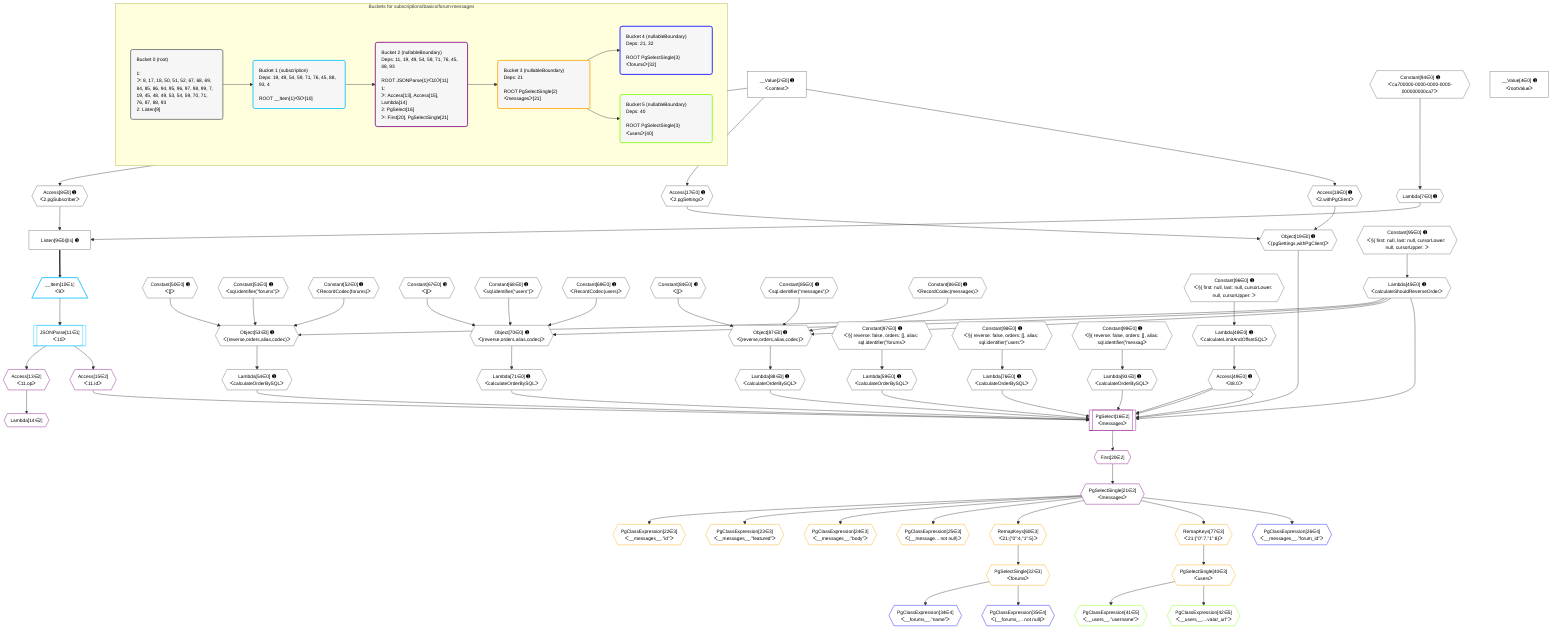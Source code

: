 %%{init: {'themeVariables': { 'fontSize': '12px'}}}%%
graph TD
    classDef path fill:#eee,stroke:#000,color:#000
    classDef plan fill:#fff,stroke-width:1px,color:#000
    classDef itemplan fill:#fff,stroke-width:2px,color:#000
    classDef unbatchedplan fill:#dff,stroke-width:1px,color:#000
    classDef sideeffectplan fill:#fcc,stroke-width:2px,color:#000
    classDef bucket fill:#f6f6f6,color:#000,stroke-width:2px,text-align:left


    %% plan dependencies
    Object53{{"Object[53∈0] ➊<br />ᐸ{reverse,orders,alias,codec}ᐳ"}}:::plan
    Lambda45{{"Lambda[45∈0] ➊<br />ᐸcalculateShouldReverseOrderᐳ"}}:::plan
    Constant50{{"Constant[50∈0] ➊<br />ᐸ[]ᐳ"}}:::plan
    Constant51{{"Constant[51∈0] ➊<br />ᐸsql.identifier(”forums”)ᐳ"}}:::plan
    Constant52{{"Constant[52∈0] ➊<br />ᐸRecordCodec(forums)ᐳ"}}:::plan
    Lambda45 & Constant50 & Constant51 & Constant52 --> Object53
    Object70{{"Object[70∈0] ➊<br />ᐸ{reverse,orders,alias,codec}ᐳ"}}:::plan
    Constant67{{"Constant[67∈0] ➊<br />ᐸ[]ᐳ"}}:::plan
    Constant68{{"Constant[68∈0] ➊<br />ᐸsql.identifier(”users”)ᐳ"}}:::plan
    Constant69{{"Constant[69∈0] ➊<br />ᐸRecordCodec(users)ᐳ"}}:::plan
    Lambda45 & Constant67 & Constant68 & Constant69 --> Object70
    Object87{{"Object[87∈0] ➊<br />ᐸ{reverse,orders,alias,codec}ᐳ"}}:::plan
    Constant84{{"Constant[84∈0] ➊<br />ᐸ[]ᐳ"}}:::plan
    Constant85{{"Constant[85∈0] ➊<br />ᐸsql.identifier(”messages”)ᐳ"}}:::plan
    Constant86{{"Constant[86∈0] ➊<br />ᐸRecordCodec(messages)ᐳ"}}:::plan
    Lambda45 & Constant84 & Constant85 & Constant86 --> Object87
    Listen9["Listen[9∈0@s] ➊"]:::plan
    Access8{{"Access[8∈0] ➊<br />ᐸ2.pgSubscriberᐳ"}}:::plan
    Lambda7{{"Lambda[7∈0] ➊"}}:::plan
    Access8 & Lambda7 --> Listen9
    Object19{{"Object[19∈0] ➊<br />ᐸ{pgSettings,withPgClient}ᐳ"}}:::plan
    Access17{{"Access[17∈0] ➊<br />ᐸ2.pgSettingsᐳ"}}:::plan
    Access18{{"Access[18∈0] ➊<br />ᐸ2.withPgClientᐳ"}}:::plan
    Access17 & Access18 --> Object19
    Constant94{{"Constant[94∈0] ➊<br />ᐸ'ca700000-0000-0000-0000-000000000ca7'ᐳ"}}:::plan
    Constant94 --> Lambda7
    __Value2["__Value[2∈0] ➊<br />ᐸcontextᐳ"]:::plan
    __Value2 --> Access8
    __Value2 --> Access17
    __Value2 --> Access18
    Constant95{{"Constant[95∈0] ➊<br />ᐸ§{ first: null, last: null, cursorLower: null, cursorUpper: ᐳ"}}:::plan
    Constant95 --> Lambda45
    Lambda48{{"Lambda[48∈0] ➊<br />ᐸcalculateLimitAndOffsetSQLᐳ"}}:::plan
    Constant96{{"Constant[96∈0] ➊<br />ᐸ§{ first: null, last: null, cursorLower: null, cursorUpper: ᐳ"}}:::plan
    Constant96 --> Lambda48
    Access49{{"Access[49∈0] ➊<br />ᐸ48.0ᐳ"}}:::plan
    Lambda48 --> Access49
    Lambda54{{"Lambda[54∈0] ➊<br />ᐸcalculateOrderBySQLᐳ"}}:::plan
    Object53 --> Lambda54
    Lambda59{{"Lambda[59∈0] ➊<br />ᐸcalculateOrderBySQLᐳ"}}:::plan
    Constant97{{"Constant[97∈0] ➊<br />ᐸ§{ reverse: false, orders: [], alias: sql.identifier(”forumsᐳ"}}:::plan
    Constant97 --> Lambda59
    Lambda71{{"Lambda[71∈0] ➊<br />ᐸcalculateOrderBySQLᐳ"}}:::plan
    Object70 --> Lambda71
    Lambda76{{"Lambda[76∈0] ➊<br />ᐸcalculateOrderBySQLᐳ"}}:::plan
    Constant98{{"Constant[98∈0] ➊<br />ᐸ§{ reverse: false, orders: [], alias: sql.identifier(”users”ᐳ"}}:::plan
    Constant98 --> Lambda76
    Lambda88{{"Lambda[88∈0] ➊<br />ᐸcalculateOrderBySQLᐳ"}}:::plan
    Object87 --> Lambda88
    Lambda93{{"Lambda[93∈0] ➊<br />ᐸcalculateOrderBySQLᐳ"}}:::plan
    Constant99{{"Constant[99∈0] ➊<br />ᐸ§{ reverse: false, orders: [], alias: sql.identifier(”messagᐳ"}}:::plan
    Constant99 --> Lambda93
    __Value4["__Value[4∈0] ➊<br />ᐸrootValueᐳ"]:::plan
    __Item10[/"__Item[10∈1]<br />ᐸ9ᐳ"\]:::itemplan
    Listen9 ==> __Item10
    JSONParse11[["JSONParse[11∈1]<br />ᐸ10ᐳ"]]:::plan
    __Item10 --> JSONParse11
    PgSelect16[["PgSelect[16∈2]<br />ᐸmessagesᐳ"]]:::plan
    Access15{{"Access[15∈2]<br />ᐸ11.idᐳ"}}:::plan
    Object19 & Access15 & Access49 & Lambda54 & Lambda59 & Access49 & Lambda71 & Lambda76 & Lambda45 & Access49 & Lambda88 & Lambda93 --> PgSelect16
    Access13{{"Access[13∈2]<br />ᐸ11.opᐳ"}}:::plan
    JSONParse11 --> Access13
    Lambda14{{"Lambda[14∈2]"}}:::plan
    Access13 --> Lambda14
    JSONParse11 --> Access15
    First20{{"First[20∈2]"}}:::plan
    PgSelect16 --> First20
    PgSelectSingle21{{"PgSelectSingle[21∈2]<br />ᐸmessagesᐳ"}}:::plan
    First20 --> PgSelectSingle21
    PgClassExpression22{{"PgClassExpression[22∈3]<br />ᐸ__messages__.”id”ᐳ"}}:::plan
    PgSelectSingle21 --> PgClassExpression22
    PgClassExpression23{{"PgClassExpression[23∈3]<br />ᐸ__messages__.”featured”ᐳ"}}:::plan
    PgSelectSingle21 --> PgClassExpression23
    PgClassExpression24{{"PgClassExpression[24∈3]<br />ᐸ__messages__.”body”ᐳ"}}:::plan
    PgSelectSingle21 --> PgClassExpression24
    PgClassExpression25{{"PgClassExpression[25∈3]<br />ᐸ(__message... not null)ᐳ"}}:::plan
    PgSelectSingle21 --> PgClassExpression25
    PgSelectSingle32{{"PgSelectSingle[32∈3]<br />ᐸforumsᐳ"}}:::plan
    RemapKeys60{{"RemapKeys[60∈3]<br />ᐸ21:{”0”:4,”1”:5}ᐳ"}}:::plan
    RemapKeys60 --> PgSelectSingle32
    PgSelectSingle40{{"PgSelectSingle[40∈3]<br />ᐸusersᐳ"}}:::plan
    RemapKeys77{{"RemapKeys[77∈3]<br />ᐸ21:{”0”:7,”1”:8}ᐳ"}}:::plan
    RemapKeys77 --> PgSelectSingle40
    PgSelectSingle21 --> RemapKeys60
    PgSelectSingle21 --> RemapKeys77
    PgClassExpression26{{"PgClassExpression[26∈4]<br />ᐸ__messages__.”forum_id”ᐳ"}}:::plan
    PgSelectSingle21 --> PgClassExpression26
    PgClassExpression34{{"PgClassExpression[34∈4]<br />ᐸ__forums__.”name”ᐳ"}}:::plan
    PgSelectSingle32 --> PgClassExpression34
    PgClassExpression35{{"PgClassExpression[35∈4]<br />ᐸ(__forums_... not null)ᐳ"}}:::plan
    PgSelectSingle32 --> PgClassExpression35
    PgClassExpression41{{"PgClassExpression[41∈5]<br />ᐸ__users__.”username”ᐳ"}}:::plan
    PgSelectSingle40 --> PgClassExpression41
    PgClassExpression42{{"PgClassExpression[42∈5]<br />ᐸ__users__....vatar_url”ᐳ"}}:::plan
    PgSelectSingle40 --> PgClassExpression42

    %% define steps

    subgraph "Buckets for subscriptions/basics/forum-messages"
    Bucket0("Bucket 0 (root)<br /><br />1: <br />ᐳ: 8, 17, 18, 50, 51, 52, 67, 68, 69, 84, 85, 86, 94, 95, 96, 97, 98, 99, 7, 19, 45, 48, 49, 53, 54, 59, 70, 71, 76, 87, 88, 93<br />2: Listen[9]"):::bucket
    classDef bucket0 stroke:#696969
    class Bucket0,__Value2,__Value4,Lambda7,Access8,Listen9,Access17,Access18,Object19,Lambda45,Lambda48,Access49,Constant50,Constant51,Constant52,Object53,Lambda54,Lambda59,Constant67,Constant68,Constant69,Object70,Lambda71,Lambda76,Constant84,Constant85,Constant86,Object87,Lambda88,Lambda93,Constant94,Constant95,Constant96,Constant97,Constant98,Constant99 bucket0
    Bucket1("Bucket 1 (subscription)<br />Deps: 19, 49, 54, 59, 71, 76, 45, 88, 93, 4<br /><br />ROOT __Item{1}ᐸ9ᐳ[10]"):::bucket
    classDef bucket1 stroke:#00bfff
    class Bucket1,__Item10,JSONParse11 bucket1
    Bucket2("Bucket 2 (nullableBoundary)<br />Deps: 11, 19, 49, 54, 59, 71, 76, 45, 88, 93<br /><br />ROOT JSONParse{1}ᐸ10ᐳ[11]<br />1: <br />ᐳ: Access[13], Access[15], Lambda[14]<br />2: PgSelect[16]<br />ᐳ: First[20], PgSelectSingle[21]"):::bucket
    classDef bucket2 stroke:#7f007f
    class Bucket2,Access13,Lambda14,Access15,PgSelect16,First20,PgSelectSingle21 bucket2
    Bucket3("Bucket 3 (nullableBoundary)<br />Deps: 21<br /><br />ROOT PgSelectSingle{2}ᐸmessagesᐳ[21]"):::bucket
    classDef bucket3 stroke:#ffa500
    class Bucket3,PgClassExpression22,PgClassExpression23,PgClassExpression24,PgClassExpression25,PgSelectSingle32,PgSelectSingle40,RemapKeys60,RemapKeys77 bucket3
    Bucket4("Bucket 4 (nullableBoundary)<br />Deps: 21, 32<br /><br />ROOT PgSelectSingle{3}ᐸforumsᐳ[32]"):::bucket
    classDef bucket4 stroke:#0000ff
    class Bucket4,PgClassExpression26,PgClassExpression34,PgClassExpression35 bucket4
    Bucket5("Bucket 5 (nullableBoundary)<br />Deps: 40<br /><br />ROOT PgSelectSingle{3}ᐸusersᐳ[40]"):::bucket
    classDef bucket5 stroke:#7fff00
    class Bucket5,PgClassExpression41,PgClassExpression42 bucket5
    Bucket0 --> Bucket1
    Bucket1 --> Bucket2
    Bucket2 --> Bucket3
    Bucket3 --> Bucket4 & Bucket5
    end